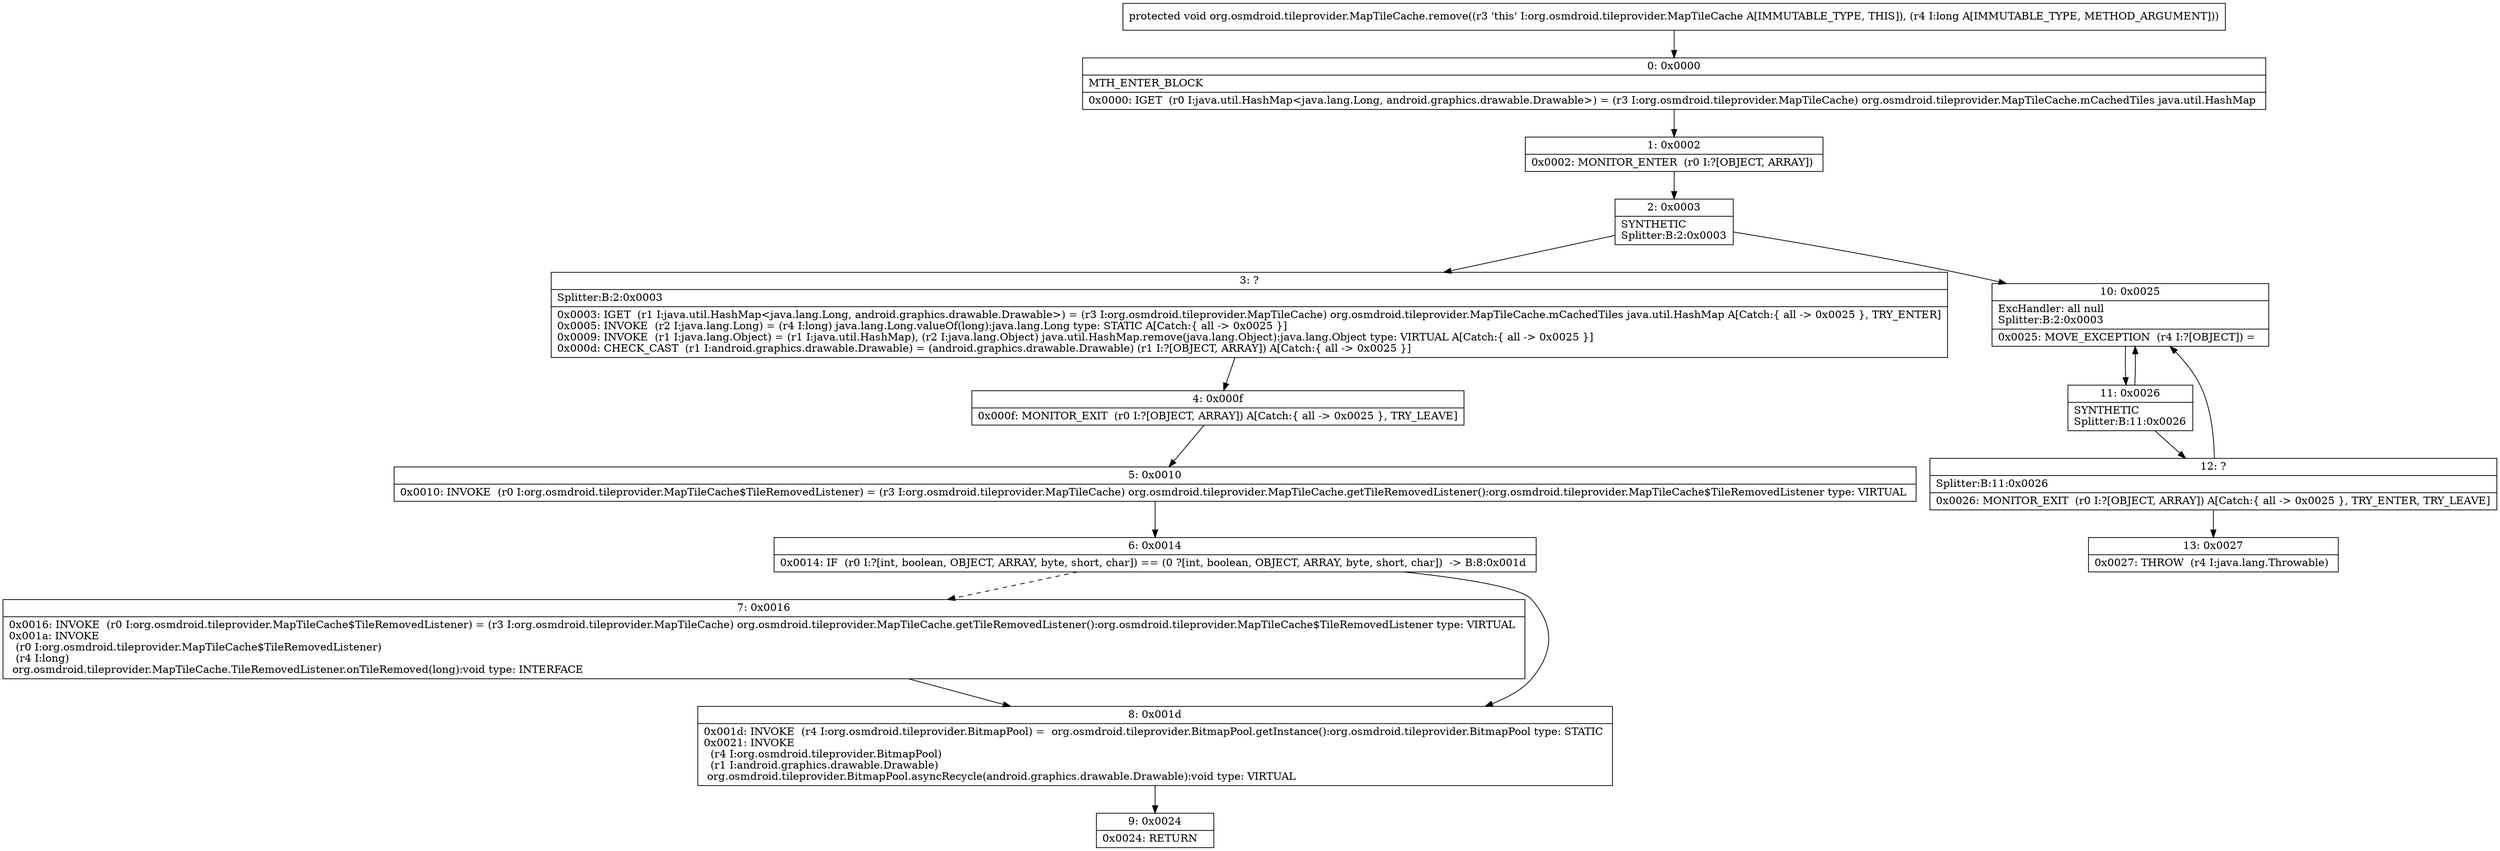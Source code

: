digraph "CFG fororg.osmdroid.tileprovider.MapTileCache.remove(J)V" {
Node_0 [shape=record,label="{0\:\ 0x0000|MTH_ENTER_BLOCK\l|0x0000: IGET  (r0 I:java.util.HashMap\<java.lang.Long, android.graphics.drawable.Drawable\>) = (r3 I:org.osmdroid.tileprovider.MapTileCache) org.osmdroid.tileprovider.MapTileCache.mCachedTiles java.util.HashMap \l}"];
Node_1 [shape=record,label="{1\:\ 0x0002|0x0002: MONITOR_ENTER  (r0 I:?[OBJECT, ARRAY]) \l}"];
Node_2 [shape=record,label="{2\:\ 0x0003|SYNTHETIC\lSplitter:B:2:0x0003\l}"];
Node_3 [shape=record,label="{3\:\ ?|Splitter:B:2:0x0003\l|0x0003: IGET  (r1 I:java.util.HashMap\<java.lang.Long, android.graphics.drawable.Drawable\>) = (r3 I:org.osmdroid.tileprovider.MapTileCache) org.osmdroid.tileprovider.MapTileCache.mCachedTiles java.util.HashMap A[Catch:\{ all \-\> 0x0025 \}, TRY_ENTER]\l0x0005: INVOKE  (r2 I:java.lang.Long) = (r4 I:long) java.lang.Long.valueOf(long):java.lang.Long type: STATIC A[Catch:\{ all \-\> 0x0025 \}]\l0x0009: INVOKE  (r1 I:java.lang.Object) = (r1 I:java.util.HashMap), (r2 I:java.lang.Object) java.util.HashMap.remove(java.lang.Object):java.lang.Object type: VIRTUAL A[Catch:\{ all \-\> 0x0025 \}]\l0x000d: CHECK_CAST  (r1 I:android.graphics.drawable.Drawable) = (android.graphics.drawable.Drawable) (r1 I:?[OBJECT, ARRAY]) A[Catch:\{ all \-\> 0x0025 \}]\l}"];
Node_4 [shape=record,label="{4\:\ 0x000f|0x000f: MONITOR_EXIT  (r0 I:?[OBJECT, ARRAY]) A[Catch:\{ all \-\> 0x0025 \}, TRY_LEAVE]\l}"];
Node_5 [shape=record,label="{5\:\ 0x0010|0x0010: INVOKE  (r0 I:org.osmdroid.tileprovider.MapTileCache$TileRemovedListener) = (r3 I:org.osmdroid.tileprovider.MapTileCache) org.osmdroid.tileprovider.MapTileCache.getTileRemovedListener():org.osmdroid.tileprovider.MapTileCache$TileRemovedListener type: VIRTUAL \l}"];
Node_6 [shape=record,label="{6\:\ 0x0014|0x0014: IF  (r0 I:?[int, boolean, OBJECT, ARRAY, byte, short, char]) == (0 ?[int, boolean, OBJECT, ARRAY, byte, short, char])  \-\> B:8:0x001d \l}"];
Node_7 [shape=record,label="{7\:\ 0x0016|0x0016: INVOKE  (r0 I:org.osmdroid.tileprovider.MapTileCache$TileRemovedListener) = (r3 I:org.osmdroid.tileprovider.MapTileCache) org.osmdroid.tileprovider.MapTileCache.getTileRemovedListener():org.osmdroid.tileprovider.MapTileCache$TileRemovedListener type: VIRTUAL \l0x001a: INVOKE  \l  (r0 I:org.osmdroid.tileprovider.MapTileCache$TileRemovedListener)\l  (r4 I:long)\l org.osmdroid.tileprovider.MapTileCache.TileRemovedListener.onTileRemoved(long):void type: INTERFACE \l}"];
Node_8 [shape=record,label="{8\:\ 0x001d|0x001d: INVOKE  (r4 I:org.osmdroid.tileprovider.BitmapPool) =  org.osmdroid.tileprovider.BitmapPool.getInstance():org.osmdroid.tileprovider.BitmapPool type: STATIC \l0x0021: INVOKE  \l  (r4 I:org.osmdroid.tileprovider.BitmapPool)\l  (r1 I:android.graphics.drawable.Drawable)\l org.osmdroid.tileprovider.BitmapPool.asyncRecycle(android.graphics.drawable.Drawable):void type: VIRTUAL \l}"];
Node_9 [shape=record,label="{9\:\ 0x0024|0x0024: RETURN   \l}"];
Node_10 [shape=record,label="{10\:\ 0x0025|ExcHandler: all null\lSplitter:B:2:0x0003\l|0x0025: MOVE_EXCEPTION  (r4 I:?[OBJECT]) =  \l}"];
Node_11 [shape=record,label="{11\:\ 0x0026|SYNTHETIC\lSplitter:B:11:0x0026\l}"];
Node_12 [shape=record,label="{12\:\ ?|Splitter:B:11:0x0026\l|0x0026: MONITOR_EXIT  (r0 I:?[OBJECT, ARRAY]) A[Catch:\{ all \-\> 0x0025 \}, TRY_ENTER, TRY_LEAVE]\l}"];
Node_13 [shape=record,label="{13\:\ 0x0027|0x0027: THROW  (r4 I:java.lang.Throwable) \l}"];
MethodNode[shape=record,label="{protected void org.osmdroid.tileprovider.MapTileCache.remove((r3 'this' I:org.osmdroid.tileprovider.MapTileCache A[IMMUTABLE_TYPE, THIS]), (r4 I:long A[IMMUTABLE_TYPE, METHOD_ARGUMENT])) }"];
MethodNode -> Node_0;
Node_0 -> Node_1;
Node_1 -> Node_2;
Node_2 -> Node_3;
Node_2 -> Node_10;
Node_3 -> Node_4;
Node_4 -> Node_5;
Node_5 -> Node_6;
Node_6 -> Node_7[style=dashed];
Node_6 -> Node_8;
Node_7 -> Node_8;
Node_8 -> Node_9;
Node_10 -> Node_11;
Node_11 -> Node_12;
Node_11 -> Node_10;
Node_12 -> Node_13;
Node_12 -> Node_10;
}

